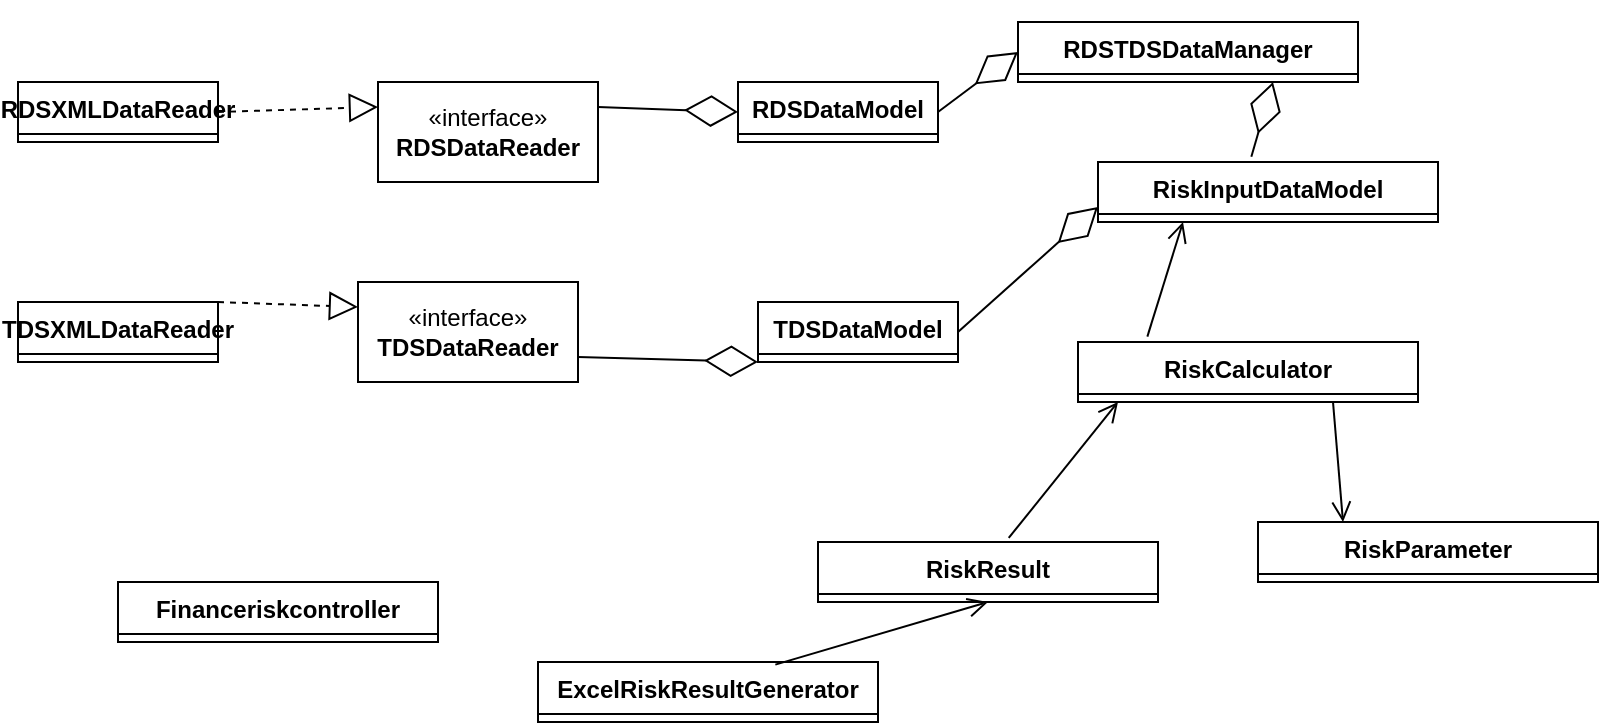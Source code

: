 <mxfile version="22.1.18" type="device">
  <diagram name="Page-1" id="45sIEv2JNtjPh_gFn7oN">
    <mxGraphModel dx="1034" dy="464" grid="1" gridSize="10" guides="1" tooltips="1" connect="1" arrows="1" fold="1" page="1" pageScale="1" pageWidth="850" pageHeight="1100" math="0" shadow="0">
      <root>
        <mxCell id="0" />
        <mxCell id="1" parent="0" />
        <mxCell id="LLV99ONjC4RxPrhh-9gc-1" value="RDSXMLDataReader" style="swimlane;fontStyle=1;align=center;verticalAlign=top;childLayout=stackLayout;horizontal=1;startSize=26;horizontalStack=0;resizeParent=1;resizeParentMax=0;resizeLast=0;collapsible=1;marginBottom=0;whiteSpace=wrap;html=1;" parent="1" vertex="1" collapsed="1">
          <mxGeometry x="30" y="130" width="100" height="30" as="geometry">
            <mxRectangle x="80" y="114" width="160" height="86" as="alternateBounds" />
          </mxGeometry>
        </mxCell>
        <mxCell id="LLV99ONjC4RxPrhh-9gc-2" value="+ field: type" style="text;strokeColor=none;fillColor=none;align=left;verticalAlign=top;spacingLeft=4;spacingRight=4;overflow=hidden;rotatable=0;points=[[0,0.5],[1,0.5]];portConstraint=eastwest;whiteSpace=wrap;html=1;" parent="LLV99ONjC4RxPrhh-9gc-1" vertex="1">
          <mxGeometry y="26" width="160" height="26" as="geometry" />
        </mxCell>
        <mxCell id="LLV99ONjC4RxPrhh-9gc-3" value="" style="line;strokeWidth=1;fillColor=none;align=left;verticalAlign=middle;spacingTop=-1;spacingLeft=3;spacingRight=3;rotatable=0;labelPosition=right;points=[];portConstraint=eastwest;strokeColor=inherit;" parent="LLV99ONjC4RxPrhh-9gc-1" vertex="1">
          <mxGeometry y="52" width="160" height="8" as="geometry" />
        </mxCell>
        <mxCell id="LLV99ONjC4RxPrhh-9gc-4" value="+ method(type): type" style="text;strokeColor=none;fillColor=none;align=left;verticalAlign=top;spacingLeft=4;spacingRight=4;overflow=hidden;rotatable=0;points=[[0,0.5],[1,0.5]];portConstraint=eastwest;whiteSpace=wrap;html=1;" parent="LLV99ONjC4RxPrhh-9gc-1" vertex="1">
          <mxGeometry y="60" width="160" height="26" as="geometry" />
        </mxCell>
        <mxCell id="LLV99ONjC4RxPrhh-9gc-5" value="TDSXMLDataReader&lt;br&gt;" style="swimlane;fontStyle=1;align=center;verticalAlign=top;childLayout=stackLayout;horizontal=1;startSize=26;horizontalStack=0;resizeParent=1;resizeParentMax=0;resizeLast=0;collapsible=1;marginBottom=0;whiteSpace=wrap;html=1;" parent="1" vertex="1" collapsed="1">
          <mxGeometry x="30" y="240" width="100" height="30" as="geometry">
            <mxRectangle x="320" y="200" width="160" height="86" as="alternateBounds" />
          </mxGeometry>
        </mxCell>
        <mxCell id="LLV99ONjC4RxPrhh-9gc-6" value="+ field: type" style="text;strokeColor=none;fillColor=none;align=left;verticalAlign=top;spacingLeft=4;spacingRight=4;overflow=hidden;rotatable=0;points=[[0,0.5],[1,0.5]];portConstraint=eastwest;whiteSpace=wrap;html=1;" parent="LLV99ONjC4RxPrhh-9gc-5" vertex="1">
          <mxGeometry y="26" width="160" height="26" as="geometry" />
        </mxCell>
        <mxCell id="LLV99ONjC4RxPrhh-9gc-7" value="" style="line;strokeWidth=1;fillColor=none;align=left;verticalAlign=middle;spacingTop=-1;spacingLeft=3;spacingRight=3;rotatable=0;labelPosition=right;points=[];portConstraint=eastwest;strokeColor=inherit;" parent="LLV99ONjC4RxPrhh-9gc-5" vertex="1">
          <mxGeometry y="52" width="160" height="8" as="geometry" />
        </mxCell>
        <mxCell id="LLV99ONjC4RxPrhh-9gc-8" value="+ method(type): type" style="text;strokeColor=none;fillColor=none;align=left;verticalAlign=top;spacingLeft=4;spacingRight=4;overflow=hidden;rotatable=0;points=[[0,0.5],[1,0.5]];portConstraint=eastwest;whiteSpace=wrap;html=1;" parent="LLV99ONjC4RxPrhh-9gc-5" vertex="1">
          <mxGeometry y="60" width="160" height="26" as="geometry" />
        </mxCell>
        <mxCell id="LLV99ONjC4RxPrhh-9gc-9" value="RDSDataModel" style="swimlane;fontStyle=1;align=center;verticalAlign=top;childLayout=stackLayout;horizontal=1;startSize=26;horizontalStack=0;resizeParent=1;resizeParentMax=0;resizeLast=0;collapsible=1;marginBottom=0;whiteSpace=wrap;html=1;" parent="1" vertex="1" collapsed="1">
          <mxGeometry x="390" y="130" width="100" height="30" as="geometry">
            <mxRectangle x="320" y="200" width="160" height="86" as="alternateBounds" />
          </mxGeometry>
        </mxCell>
        <mxCell id="LLV99ONjC4RxPrhh-9gc-10" value="+ field: type" style="text;strokeColor=none;fillColor=none;align=left;verticalAlign=top;spacingLeft=4;spacingRight=4;overflow=hidden;rotatable=0;points=[[0,0.5],[1,0.5]];portConstraint=eastwest;whiteSpace=wrap;html=1;" parent="LLV99ONjC4RxPrhh-9gc-9" vertex="1">
          <mxGeometry y="26" width="160" height="26" as="geometry" />
        </mxCell>
        <mxCell id="LLV99ONjC4RxPrhh-9gc-11" value="" style="line;strokeWidth=1;fillColor=none;align=left;verticalAlign=middle;spacingTop=-1;spacingLeft=3;spacingRight=3;rotatable=0;labelPosition=right;points=[];portConstraint=eastwest;strokeColor=inherit;" parent="LLV99ONjC4RxPrhh-9gc-9" vertex="1">
          <mxGeometry y="52" width="160" height="8" as="geometry" />
        </mxCell>
        <mxCell id="LLV99ONjC4RxPrhh-9gc-12" value="+ method(type): type" style="text;strokeColor=none;fillColor=none;align=left;verticalAlign=top;spacingLeft=4;spacingRight=4;overflow=hidden;rotatable=0;points=[[0,0.5],[1,0.5]];portConstraint=eastwest;whiteSpace=wrap;html=1;" parent="LLV99ONjC4RxPrhh-9gc-9" vertex="1">
          <mxGeometry y="60" width="160" height="26" as="geometry" />
        </mxCell>
        <mxCell id="LLV99ONjC4RxPrhh-9gc-13" value="TDSDataModel" style="swimlane;fontStyle=1;align=center;verticalAlign=top;childLayout=stackLayout;horizontal=1;startSize=26;horizontalStack=0;resizeParent=1;resizeParentMax=0;resizeLast=0;collapsible=1;marginBottom=0;whiteSpace=wrap;html=1;" parent="1" vertex="1" collapsed="1">
          <mxGeometry x="400" y="240" width="100" height="30" as="geometry">
            <mxRectangle x="320" y="200" width="160" height="86" as="alternateBounds" />
          </mxGeometry>
        </mxCell>
        <mxCell id="LLV99ONjC4RxPrhh-9gc-14" value="+ field: type" style="text;strokeColor=none;fillColor=none;align=left;verticalAlign=top;spacingLeft=4;spacingRight=4;overflow=hidden;rotatable=0;points=[[0,0.5],[1,0.5]];portConstraint=eastwest;whiteSpace=wrap;html=1;" parent="LLV99ONjC4RxPrhh-9gc-13" vertex="1">
          <mxGeometry y="26" width="160" height="26" as="geometry" />
        </mxCell>
        <mxCell id="LLV99ONjC4RxPrhh-9gc-15" value="" style="line;strokeWidth=1;fillColor=none;align=left;verticalAlign=middle;spacingTop=-1;spacingLeft=3;spacingRight=3;rotatable=0;labelPosition=right;points=[];portConstraint=eastwest;strokeColor=inherit;" parent="LLV99ONjC4RxPrhh-9gc-13" vertex="1">
          <mxGeometry y="52" width="160" height="8" as="geometry" />
        </mxCell>
        <mxCell id="LLV99ONjC4RxPrhh-9gc-16" value="+ method(type): type" style="text;strokeColor=none;fillColor=none;align=left;verticalAlign=top;spacingLeft=4;spacingRight=4;overflow=hidden;rotatable=0;points=[[0,0.5],[1,0.5]];portConstraint=eastwest;whiteSpace=wrap;html=1;" parent="LLV99ONjC4RxPrhh-9gc-13" vertex="1">
          <mxGeometry y="60" width="160" height="26" as="geometry" />
        </mxCell>
        <mxCell id="LLV99ONjC4RxPrhh-9gc-20" value="RDSTDSDataManager" style="swimlane;fontStyle=1;align=center;verticalAlign=top;childLayout=stackLayout;horizontal=1;startSize=26;horizontalStack=0;resizeParent=1;resizeParentMax=0;resizeLast=0;collapsible=1;marginBottom=0;whiteSpace=wrap;html=1;" parent="1" vertex="1" collapsed="1">
          <mxGeometry x="530" y="100" width="170" height="30" as="geometry">
            <mxRectangle x="560" y="120" width="160" height="86" as="alternateBounds" />
          </mxGeometry>
        </mxCell>
        <mxCell id="LLV99ONjC4RxPrhh-9gc-21" value="+ field: type" style="text;strokeColor=none;fillColor=none;align=left;verticalAlign=top;spacingLeft=4;spacingRight=4;overflow=hidden;rotatable=0;points=[[0,0.5],[1,0.5]];portConstraint=eastwest;whiteSpace=wrap;html=1;" parent="LLV99ONjC4RxPrhh-9gc-20" vertex="1">
          <mxGeometry y="26" width="160" height="26" as="geometry" />
        </mxCell>
        <mxCell id="LLV99ONjC4RxPrhh-9gc-22" value="" style="line;strokeWidth=1;fillColor=none;align=left;verticalAlign=middle;spacingTop=-1;spacingLeft=3;spacingRight=3;rotatable=0;labelPosition=right;points=[];portConstraint=eastwest;strokeColor=inherit;" parent="LLV99ONjC4RxPrhh-9gc-20" vertex="1">
          <mxGeometry y="52" width="160" height="8" as="geometry" />
        </mxCell>
        <mxCell id="LLV99ONjC4RxPrhh-9gc-23" value="+ method(type): type" style="text;strokeColor=none;fillColor=none;align=left;verticalAlign=top;spacingLeft=4;spacingRight=4;overflow=hidden;rotatable=0;points=[[0,0.5],[1,0.5]];portConstraint=eastwest;whiteSpace=wrap;html=1;" parent="LLV99ONjC4RxPrhh-9gc-20" vertex="1">
          <mxGeometry y="60" width="160" height="26" as="geometry" />
        </mxCell>
        <mxCell id="LLV99ONjC4RxPrhh-9gc-24" value="RiskInputDataModel" style="swimlane;fontStyle=1;align=center;verticalAlign=top;childLayout=stackLayout;horizontal=1;startSize=26;horizontalStack=0;resizeParent=1;resizeParentMax=0;resizeLast=0;collapsible=1;marginBottom=0;whiteSpace=wrap;html=1;" parent="1" vertex="1" collapsed="1">
          <mxGeometry x="570" y="170" width="170" height="30" as="geometry">
            <mxRectangle x="560" y="120" width="160" height="86" as="alternateBounds" />
          </mxGeometry>
        </mxCell>
        <mxCell id="LLV99ONjC4RxPrhh-9gc-25" value="+ field: type" style="text;strokeColor=none;fillColor=none;align=left;verticalAlign=top;spacingLeft=4;spacingRight=4;overflow=hidden;rotatable=0;points=[[0,0.5],[1,0.5]];portConstraint=eastwest;whiteSpace=wrap;html=1;" parent="LLV99ONjC4RxPrhh-9gc-24" vertex="1">
          <mxGeometry y="26" width="160" height="26" as="geometry" />
        </mxCell>
        <mxCell id="LLV99ONjC4RxPrhh-9gc-26" value="" style="line;strokeWidth=1;fillColor=none;align=left;verticalAlign=middle;spacingTop=-1;spacingLeft=3;spacingRight=3;rotatable=0;labelPosition=right;points=[];portConstraint=eastwest;strokeColor=inherit;" parent="LLV99ONjC4RxPrhh-9gc-24" vertex="1">
          <mxGeometry y="52" width="160" height="8" as="geometry" />
        </mxCell>
        <mxCell id="LLV99ONjC4RxPrhh-9gc-27" value="+ method(type): type" style="text;strokeColor=none;fillColor=none;align=left;verticalAlign=top;spacingLeft=4;spacingRight=4;overflow=hidden;rotatable=0;points=[[0,0.5],[1,0.5]];portConstraint=eastwest;whiteSpace=wrap;html=1;" parent="LLV99ONjC4RxPrhh-9gc-24" vertex="1">
          <mxGeometry y="60" width="160" height="26" as="geometry" />
        </mxCell>
        <mxCell id="LLV99ONjC4RxPrhh-9gc-28" value="RiskCalculator" style="swimlane;fontStyle=1;align=center;verticalAlign=top;childLayout=stackLayout;horizontal=1;startSize=26;horizontalStack=0;resizeParent=1;resizeParentMax=0;resizeLast=0;collapsible=1;marginBottom=0;whiteSpace=wrap;html=1;" parent="1" vertex="1" collapsed="1">
          <mxGeometry x="560" y="260" width="170" height="30" as="geometry">
            <mxRectangle x="560" y="120" width="160" height="86" as="alternateBounds" />
          </mxGeometry>
        </mxCell>
        <mxCell id="LLV99ONjC4RxPrhh-9gc-29" value="+ field: type" style="text;strokeColor=none;fillColor=none;align=left;verticalAlign=top;spacingLeft=4;spacingRight=4;overflow=hidden;rotatable=0;points=[[0,0.5],[1,0.5]];portConstraint=eastwest;whiteSpace=wrap;html=1;" parent="LLV99ONjC4RxPrhh-9gc-28" vertex="1">
          <mxGeometry y="26" width="160" height="26" as="geometry" />
        </mxCell>
        <mxCell id="LLV99ONjC4RxPrhh-9gc-30" value="" style="line;strokeWidth=1;fillColor=none;align=left;verticalAlign=middle;spacingTop=-1;spacingLeft=3;spacingRight=3;rotatable=0;labelPosition=right;points=[];portConstraint=eastwest;strokeColor=inherit;" parent="LLV99ONjC4RxPrhh-9gc-28" vertex="1">
          <mxGeometry y="52" width="160" height="8" as="geometry" />
        </mxCell>
        <mxCell id="LLV99ONjC4RxPrhh-9gc-31" value="+ method(type): type" style="text;strokeColor=none;fillColor=none;align=left;verticalAlign=top;spacingLeft=4;spacingRight=4;overflow=hidden;rotatable=0;points=[[0,0.5],[1,0.5]];portConstraint=eastwest;whiteSpace=wrap;html=1;" parent="LLV99ONjC4RxPrhh-9gc-28" vertex="1">
          <mxGeometry y="60" width="160" height="26" as="geometry" />
        </mxCell>
        <mxCell id="LLV99ONjC4RxPrhh-9gc-32" value="RiskResult" style="swimlane;fontStyle=1;align=center;verticalAlign=top;childLayout=stackLayout;horizontal=1;startSize=26;horizontalStack=0;resizeParent=1;resizeParentMax=0;resizeLast=0;collapsible=1;marginBottom=0;whiteSpace=wrap;html=1;" parent="1" vertex="1" collapsed="1">
          <mxGeometry x="430" y="360" width="170" height="30" as="geometry">
            <mxRectangle x="560" y="120" width="160" height="86" as="alternateBounds" />
          </mxGeometry>
        </mxCell>
        <mxCell id="LLV99ONjC4RxPrhh-9gc-33" value="+ field: type" style="text;strokeColor=none;fillColor=none;align=left;verticalAlign=top;spacingLeft=4;spacingRight=4;overflow=hidden;rotatable=0;points=[[0,0.5],[1,0.5]];portConstraint=eastwest;whiteSpace=wrap;html=1;" parent="LLV99ONjC4RxPrhh-9gc-32" vertex="1">
          <mxGeometry y="26" width="160" height="26" as="geometry" />
        </mxCell>
        <mxCell id="LLV99ONjC4RxPrhh-9gc-34" value="" style="line;strokeWidth=1;fillColor=none;align=left;verticalAlign=middle;spacingTop=-1;spacingLeft=3;spacingRight=3;rotatable=0;labelPosition=right;points=[];portConstraint=eastwest;strokeColor=inherit;" parent="LLV99ONjC4RxPrhh-9gc-32" vertex="1">
          <mxGeometry y="52" width="160" height="8" as="geometry" />
        </mxCell>
        <mxCell id="LLV99ONjC4RxPrhh-9gc-35" value="+ method(type): type" style="text;strokeColor=none;fillColor=none;align=left;verticalAlign=top;spacingLeft=4;spacingRight=4;overflow=hidden;rotatable=0;points=[[0,0.5],[1,0.5]];portConstraint=eastwest;whiteSpace=wrap;html=1;" parent="LLV99ONjC4RxPrhh-9gc-32" vertex="1">
          <mxGeometry y="60" width="160" height="26" as="geometry" />
        </mxCell>
        <mxCell id="LLV99ONjC4RxPrhh-9gc-36" value="RiskParameter" style="swimlane;fontStyle=1;align=center;verticalAlign=top;childLayout=stackLayout;horizontal=1;startSize=26;horizontalStack=0;resizeParent=1;resizeParentMax=0;resizeLast=0;collapsible=1;marginBottom=0;whiteSpace=wrap;html=1;" parent="1" vertex="1" collapsed="1">
          <mxGeometry x="650" y="350" width="170" height="30" as="geometry">
            <mxRectangle x="560" y="120" width="160" height="86" as="alternateBounds" />
          </mxGeometry>
        </mxCell>
        <mxCell id="LLV99ONjC4RxPrhh-9gc-37" value="+ field: type" style="text;strokeColor=none;fillColor=none;align=left;verticalAlign=top;spacingLeft=4;spacingRight=4;overflow=hidden;rotatable=0;points=[[0,0.5],[1,0.5]];portConstraint=eastwest;whiteSpace=wrap;html=1;" parent="LLV99ONjC4RxPrhh-9gc-36" vertex="1">
          <mxGeometry y="26" width="160" height="26" as="geometry" />
        </mxCell>
        <mxCell id="LLV99ONjC4RxPrhh-9gc-38" value="" style="line;strokeWidth=1;fillColor=none;align=left;verticalAlign=middle;spacingTop=-1;spacingLeft=3;spacingRight=3;rotatable=0;labelPosition=right;points=[];portConstraint=eastwest;strokeColor=inherit;" parent="LLV99ONjC4RxPrhh-9gc-36" vertex="1">
          <mxGeometry y="52" width="160" height="8" as="geometry" />
        </mxCell>
        <mxCell id="LLV99ONjC4RxPrhh-9gc-39" value="+ method(type): type" style="text;strokeColor=none;fillColor=none;align=left;verticalAlign=top;spacingLeft=4;spacingRight=4;overflow=hidden;rotatable=0;points=[[0,0.5],[1,0.5]];portConstraint=eastwest;whiteSpace=wrap;html=1;" parent="LLV99ONjC4RxPrhh-9gc-36" vertex="1">
          <mxGeometry y="60" width="160" height="26" as="geometry" />
        </mxCell>
        <mxCell id="LLV99ONjC4RxPrhh-9gc-40" value="ExcelRiskResultGenerator" style="swimlane;fontStyle=1;align=center;verticalAlign=top;childLayout=stackLayout;horizontal=1;startSize=26;horizontalStack=0;resizeParent=1;resizeParentMax=0;resizeLast=0;collapsible=1;marginBottom=0;whiteSpace=wrap;html=1;" parent="1" vertex="1" collapsed="1">
          <mxGeometry x="290" y="420" width="170" height="30" as="geometry">
            <mxRectangle x="560" y="120" width="160" height="86" as="alternateBounds" />
          </mxGeometry>
        </mxCell>
        <mxCell id="LLV99ONjC4RxPrhh-9gc-41" value="+ field: type" style="text;strokeColor=none;fillColor=none;align=left;verticalAlign=top;spacingLeft=4;spacingRight=4;overflow=hidden;rotatable=0;points=[[0,0.5],[1,0.5]];portConstraint=eastwest;whiteSpace=wrap;html=1;" parent="LLV99ONjC4RxPrhh-9gc-40" vertex="1">
          <mxGeometry y="26" width="160" height="26" as="geometry" />
        </mxCell>
        <mxCell id="LLV99ONjC4RxPrhh-9gc-42" value="" style="line;strokeWidth=1;fillColor=none;align=left;verticalAlign=middle;spacingTop=-1;spacingLeft=3;spacingRight=3;rotatable=0;labelPosition=right;points=[];portConstraint=eastwest;strokeColor=inherit;" parent="LLV99ONjC4RxPrhh-9gc-40" vertex="1">
          <mxGeometry y="52" width="160" height="8" as="geometry" />
        </mxCell>
        <mxCell id="LLV99ONjC4RxPrhh-9gc-43" value="+ method(type): type" style="text;strokeColor=none;fillColor=none;align=left;verticalAlign=top;spacingLeft=4;spacingRight=4;overflow=hidden;rotatable=0;points=[[0,0.5],[1,0.5]];portConstraint=eastwest;whiteSpace=wrap;html=1;" parent="LLV99ONjC4RxPrhh-9gc-40" vertex="1">
          <mxGeometry y="60" width="160" height="26" as="geometry" />
        </mxCell>
        <mxCell id="LLV99ONjC4RxPrhh-9gc-44" value="" style="endArrow=diamondThin;endFill=0;endSize=24;html=1;rounded=0;exitX=0.451;exitY=-0.089;exitDx=0;exitDy=0;exitPerimeter=0;entryX=0.75;entryY=1;entryDx=0;entryDy=0;" parent="1" source="LLV99ONjC4RxPrhh-9gc-24" target="LLV99ONjC4RxPrhh-9gc-20" edge="1">
          <mxGeometry width="160" relative="1" as="geometry">
            <mxPoint x="580" y="150" as="sourcePoint" />
            <mxPoint x="670" y="130" as="targetPoint" />
          </mxGeometry>
        </mxCell>
        <mxCell id="LLV99ONjC4RxPrhh-9gc-45" value="" style="endArrow=diamondThin;endFill=0;endSize=24;html=1;rounded=0;entryX=0;entryY=0.5;entryDx=0;entryDy=0;exitX=1;exitY=0.5;exitDx=0;exitDy=0;" parent="1" source="LLV99ONjC4RxPrhh-9gc-9" target="LLV99ONjC4RxPrhh-9gc-20" edge="1">
          <mxGeometry width="160" relative="1" as="geometry">
            <mxPoint x="320" y="250" as="sourcePoint" />
            <mxPoint x="480" y="250" as="targetPoint" />
          </mxGeometry>
        </mxCell>
        <mxCell id="LLV99ONjC4RxPrhh-9gc-46" value="" style="endArrow=diamondThin;endFill=0;endSize=24;html=1;rounded=0;entryX=0;entryY=0.75;entryDx=0;entryDy=0;exitX=1;exitY=0.5;exitDx=0;exitDy=0;" parent="1" source="LLV99ONjC4RxPrhh-9gc-13" target="LLV99ONjC4RxPrhh-9gc-24" edge="1">
          <mxGeometry width="160" relative="1" as="geometry">
            <mxPoint x="320" y="250" as="sourcePoint" />
            <mxPoint x="480" y="250" as="targetPoint" />
          </mxGeometry>
        </mxCell>
        <mxCell id="LLV99ONjC4RxPrhh-9gc-47" value="" style="endArrow=open;startArrow=none;endFill=0;startFill=0;endSize=8;html=1;verticalAlign=bottom;labelBackgroundColor=none;strokeWidth=1;rounded=0;exitX=0.204;exitY=-0.089;exitDx=0;exitDy=0;exitPerimeter=0;entryX=0.25;entryY=1;entryDx=0;entryDy=0;" parent="1" source="LLV99ONjC4RxPrhh-9gc-28" target="LLV99ONjC4RxPrhh-9gc-24" edge="1">
          <mxGeometry width="160" relative="1" as="geometry">
            <mxPoint x="320" y="250" as="sourcePoint" />
            <mxPoint x="480" y="250" as="targetPoint" />
          </mxGeometry>
        </mxCell>
        <mxCell id="LLV99ONjC4RxPrhh-9gc-48" value="" style="endArrow=open;startArrow=none;endFill=0;startFill=0;endSize=8;html=1;verticalAlign=bottom;labelBackgroundColor=none;strokeWidth=1;rounded=0;exitX=0.75;exitY=1;exitDx=0;exitDy=0;entryX=0.25;entryY=0;entryDx=0;entryDy=0;" parent="1" source="LLV99ONjC4RxPrhh-9gc-28" target="LLV99ONjC4RxPrhh-9gc-36" edge="1">
          <mxGeometry width="160" relative="1" as="geometry">
            <mxPoint x="320" y="250" as="sourcePoint" />
            <mxPoint x="680" y="290" as="targetPoint" />
          </mxGeometry>
        </mxCell>
        <mxCell id="LLV99ONjC4RxPrhh-9gc-49" value="" style="endArrow=open;startArrow=none;endFill=0;startFill=0;endSize=8;html=1;verticalAlign=bottom;labelBackgroundColor=none;strokeWidth=1;rounded=0;exitX=0.561;exitY=-0.067;exitDx=0;exitDy=0;exitPerimeter=0;" parent="1" source="LLV99ONjC4RxPrhh-9gc-32" edge="1">
          <mxGeometry width="160" relative="1" as="geometry">
            <mxPoint x="320" y="250" as="sourcePoint" />
            <mxPoint x="580" y="290" as="targetPoint" />
          </mxGeometry>
        </mxCell>
        <mxCell id="LLV99ONjC4RxPrhh-9gc-50" value="" style="endArrow=open;startArrow=none;endFill=0;startFill=0;endSize=8;html=1;verticalAlign=bottom;labelBackgroundColor=none;strokeWidth=1;rounded=0;exitX=0.698;exitY=0.044;exitDx=0;exitDy=0;exitPerimeter=0;entryX=0.5;entryY=1;entryDx=0;entryDy=0;" parent="1" source="LLV99ONjC4RxPrhh-9gc-40" target="LLV99ONjC4RxPrhh-9gc-32" edge="1">
          <mxGeometry width="160" relative="1" as="geometry">
            <mxPoint x="320" y="250" as="sourcePoint" />
            <mxPoint x="500" y="390" as="targetPoint" />
          </mxGeometry>
        </mxCell>
        <mxCell id="LLV99ONjC4RxPrhh-9gc-51" value="«interface»&lt;br&gt;&lt;b&gt;RDSDataReader&lt;/b&gt;" style="html=1;whiteSpace=wrap;" parent="1" vertex="1">
          <mxGeometry x="210" y="130" width="110" height="50" as="geometry" />
        </mxCell>
        <mxCell id="LLV99ONjC4RxPrhh-9gc-52" value="Financeriskcontroller" style="swimlane;fontStyle=1;align=center;verticalAlign=top;childLayout=stackLayout;horizontal=1;startSize=26;horizontalStack=0;resizeParent=1;resizeParentMax=0;resizeLast=0;collapsible=1;marginBottom=0;whiteSpace=wrap;html=1;" parent="1" vertex="1" collapsed="1">
          <mxGeometry x="80" y="380" width="160" height="30" as="geometry">
            <mxRectangle x="100" y="322" width="160" height="86" as="alternateBounds" />
          </mxGeometry>
        </mxCell>
        <mxCell id="LLV99ONjC4RxPrhh-9gc-53" value="+ field: type" style="text;strokeColor=none;fillColor=none;align=left;verticalAlign=top;spacingLeft=4;spacingRight=4;overflow=hidden;rotatable=0;points=[[0,0.5],[1,0.5]];portConstraint=eastwest;whiteSpace=wrap;html=1;" parent="LLV99ONjC4RxPrhh-9gc-52" vertex="1">
          <mxGeometry y="26" width="160" height="26" as="geometry" />
        </mxCell>
        <mxCell id="LLV99ONjC4RxPrhh-9gc-54" value="" style="line;strokeWidth=1;fillColor=none;align=left;verticalAlign=middle;spacingTop=-1;spacingLeft=3;spacingRight=3;rotatable=0;labelPosition=right;points=[];portConstraint=eastwest;strokeColor=inherit;" parent="LLV99ONjC4RxPrhh-9gc-52" vertex="1">
          <mxGeometry y="52" width="160" height="8" as="geometry" />
        </mxCell>
        <mxCell id="LLV99ONjC4RxPrhh-9gc-55" value="+ method(type): type" style="text;strokeColor=none;fillColor=none;align=left;verticalAlign=top;spacingLeft=4;spacingRight=4;overflow=hidden;rotatable=0;points=[[0,0.5],[1,0.5]];portConstraint=eastwest;whiteSpace=wrap;html=1;" parent="LLV99ONjC4RxPrhh-9gc-52" vertex="1">
          <mxGeometry y="60" width="160" height="26" as="geometry" />
        </mxCell>
        <mxCell id="Ca1sEZT8NR1orbEf2WP5-1" value="" style="endArrow=diamondThin;endFill=0;endSize=24;html=1;rounded=0;exitX=1;exitY=0.25;exitDx=0;exitDy=0;entryX=0;entryY=0.5;entryDx=0;entryDy=0;" parent="1" source="LLV99ONjC4RxPrhh-9gc-51" target="LLV99ONjC4RxPrhh-9gc-9" edge="1">
          <mxGeometry width="160" relative="1" as="geometry">
            <mxPoint x="190" y="139" as="sourcePoint" />
            <mxPoint x="380" y="139" as="targetPoint" />
          </mxGeometry>
        </mxCell>
        <mxCell id="Ca1sEZT8NR1orbEf2WP5-2" value="" style="endArrow=diamondThin;endFill=0;endSize=24;html=1;rounded=0;exitX=1;exitY=0.75;exitDx=0;exitDy=0;entryX=0;entryY=1;entryDx=0;entryDy=0;" parent="1" source="b8WIS-BUt9UaU3MIZmLj-1" target="LLV99ONjC4RxPrhh-9gc-13" edge="1">
          <mxGeometry width="160" relative="1" as="geometry">
            <mxPoint x="370" y="193" as="sourcePoint" />
            <mxPoint x="405" y="154" as="targetPoint" />
          </mxGeometry>
        </mxCell>
        <mxCell id="Ca1sEZT8NR1orbEf2WP5-3" value="" style="endArrow=block;dashed=1;endFill=0;endSize=12;html=1;rounded=0;entryX=0;entryY=0.25;entryDx=0;entryDy=0;exitX=1;exitY=0.5;exitDx=0;exitDy=0;" parent="1" source="LLV99ONjC4RxPrhh-9gc-1" target="LLV99ONjC4RxPrhh-9gc-51" edge="1">
          <mxGeometry width="160" relative="1" as="geometry">
            <mxPoint x="180" y="183" as="sourcePoint" />
            <mxPoint x="265" y="144" as="targetPoint" />
          </mxGeometry>
        </mxCell>
        <mxCell id="Ca1sEZT8NR1orbEf2WP5-4" value="" style="endArrow=block;dashed=1;endFill=0;endSize=12;html=1;rounded=0;entryX=0;entryY=0.25;entryDx=0;entryDy=0;exitX=1;exitY=0;exitDx=0;exitDy=0;" parent="1" source="LLV99ONjC4RxPrhh-9gc-5" target="b8WIS-BUt9UaU3MIZmLj-1" edge="1">
          <mxGeometry width="160" relative="1" as="geometry">
            <mxPoint x="250" y="360" as="sourcePoint" />
            <mxPoint x="335" y="321" as="targetPoint" />
          </mxGeometry>
        </mxCell>
        <mxCell id="b8WIS-BUt9UaU3MIZmLj-1" value="«interface»&lt;br&gt;&lt;b&gt;TDSDataReader&lt;/b&gt;" style="html=1;whiteSpace=wrap;" vertex="1" parent="1">
          <mxGeometry x="200" y="230" width="110" height="50" as="geometry" />
        </mxCell>
      </root>
    </mxGraphModel>
  </diagram>
</mxfile>
